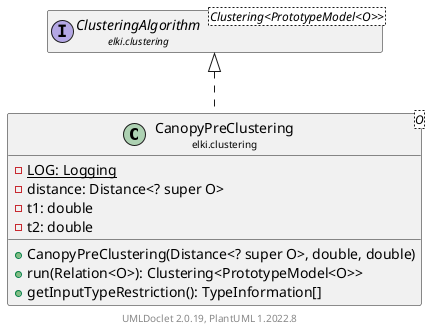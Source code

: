 @startuml
    remove .*\.(Instance|Par|Parameterizer|Factory)$
    set namespaceSeparator none
    hide empty fields
    hide empty methods

    class "<size:14>CanopyPreClustering\n<size:10>elki.clustering" as elki.clustering.CanopyPreClustering<O> [[CanopyPreClustering.html]] {
        {static} -LOG: Logging
        -distance: Distance<? super O>
        -t1: double
        -t2: double
        +CanopyPreClustering(Distance<? super O>, double, double)
        +run(Relation<O>): Clustering<PrototypeModel<O>>
        +getInputTypeRestriction(): TypeInformation[]
    }

    interface "<size:14>ClusteringAlgorithm\n<size:10>elki.clustering" as elki.clustering.ClusteringAlgorithm<Clustering<PrototypeModel<O>>> [[ClusteringAlgorithm.html]]
    class "<size:14>CanopyPreClustering.Par\n<size:10>elki.clustering" as elki.clustering.CanopyPreClustering.Par<O>

    elki.clustering.ClusteringAlgorithm <|.. elki.clustering.CanopyPreClustering
    elki.clustering.CanopyPreClustering +-- elki.clustering.CanopyPreClustering.Par

    center footer UMLDoclet 2.0.19, PlantUML 1.2022.8
@enduml
